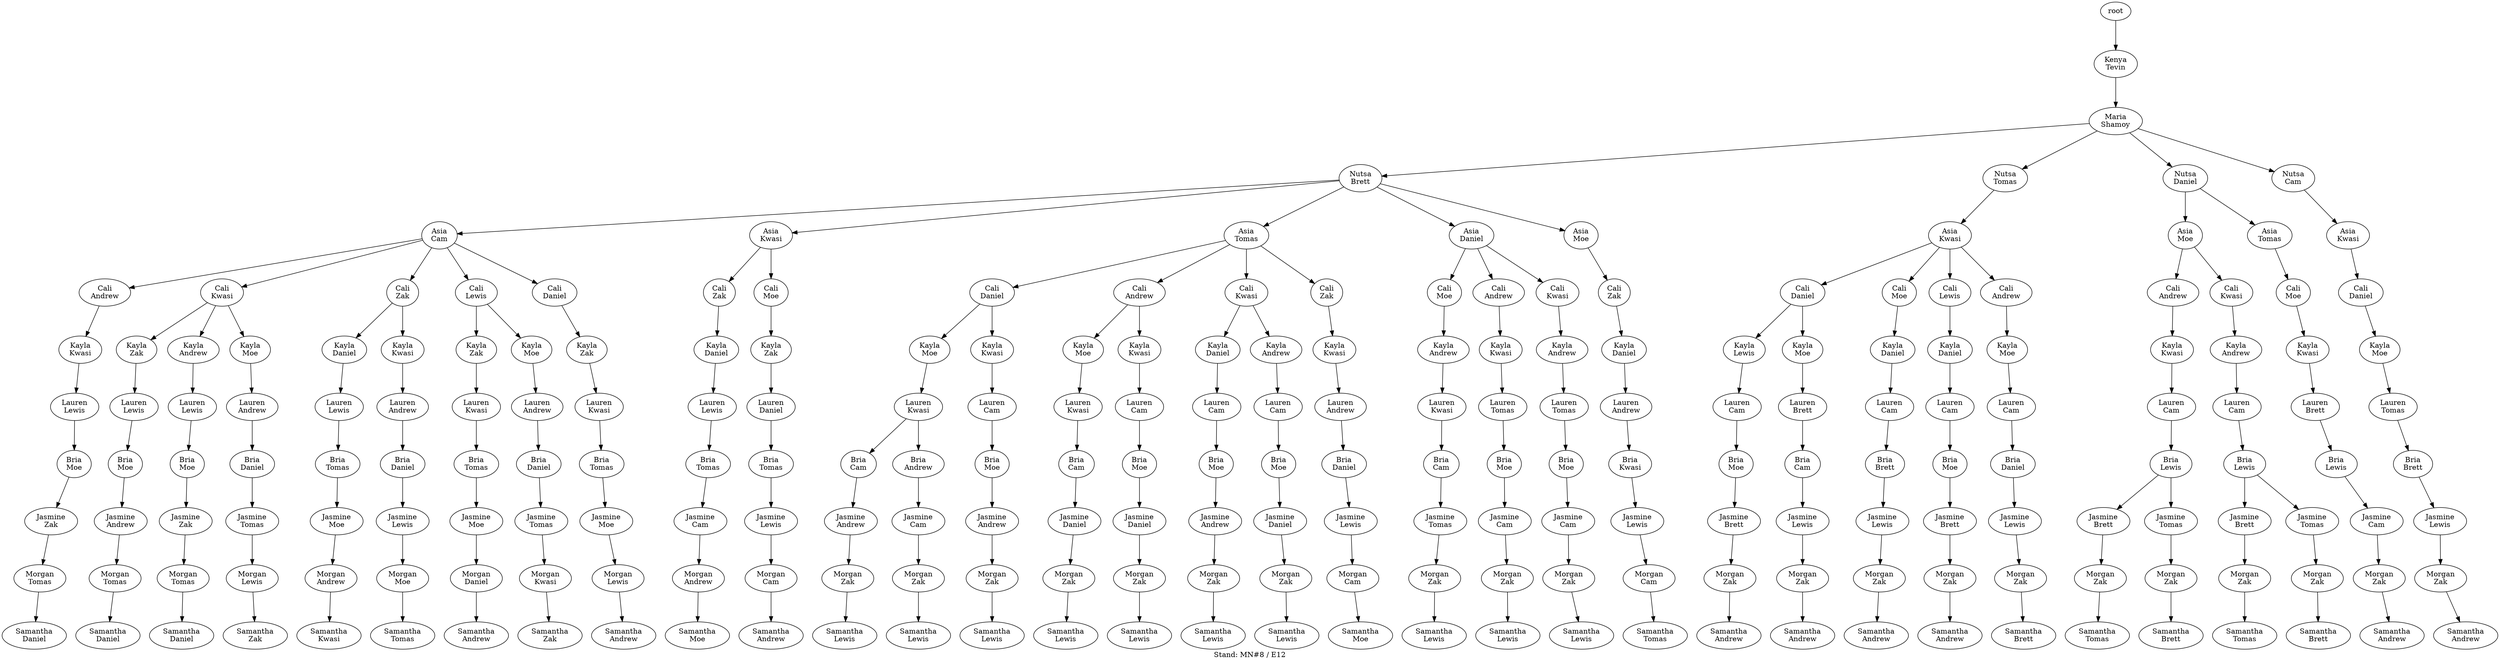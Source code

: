 digraph D { labelloc="b"; label="Stand: MN#8 / E12"; ranksep=0.8;
"root/8"[label="Kenya\nTevin"]
"root" -> "root/8";
"root/8/7"[label="Maria\nShamoy"]
"root/8" -> "root/8/7";
"root/8/7/1"[label="Nutsa\nBrett"]
"root/8/7" -> "root/8/7/1";
"root/8/7/1/2"[label="Asia\nCam"]
"root/8/7/1" -> "root/8/7/1/2";
"root/8/7/1/2/0"[label="Cali\nAndrew"]
"root/8/7/1/2" -> "root/8/7/1/2/0";
"root/8/7/1/2/0/4"[label="Kayla\nKwasi"]
"root/8/7/1/2/0" -> "root/8/7/1/2/0/4";
"root/8/7/1/2/0/4/5"[label="Lauren\nLewis"]
"root/8/7/1/2/0/4" -> "root/8/7/1/2/0/4/5";
"root/8/7/1/2/0/4/5/6"[label="Bria\nMoe"]
"root/8/7/1/2/0/4/5" -> "root/8/7/1/2/0/4/5/6";
"root/8/7/1/2/0/4/5/6/10"[label="Jasmine\nZak"]
"root/8/7/1/2/0/4/5/6" -> "root/8/7/1/2/0/4/5/6/10";
"root/8/7/1/2/0/4/5/6/10/9"[label="Morgan\nTomas"]
"root/8/7/1/2/0/4/5/6/10" -> "root/8/7/1/2/0/4/5/6/10/9";
"root/8/7/1/2/0/4/5/6/10/9/3"[label="Samantha\nDaniel"]
"root/8/7/1/2/0/4/5/6/10/9" -> "root/8/7/1/2/0/4/5/6/10/9/3";
"root/8/7/1/2/4"[label="Cali\nKwasi"]
"root/8/7/1/2" -> "root/8/7/1/2/4";
"root/8/7/1/2/4/10"[label="Kayla\nZak"]
"root/8/7/1/2/4" -> "root/8/7/1/2/4/10";
"root/8/7/1/2/4/10/5"[label="Lauren\nLewis"]
"root/8/7/1/2/4/10" -> "root/8/7/1/2/4/10/5";
"root/8/7/1/2/4/10/5/6"[label="Bria\nMoe"]
"root/8/7/1/2/4/10/5" -> "root/8/7/1/2/4/10/5/6";
"root/8/7/1/2/4/10/5/6/0"[label="Jasmine\nAndrew"]
"root/8/7/1/2/4/10/5/6" -> "root/8/7/1/2/4/10/5/6/0";
"root/8/7/1/2/4/10/5/6/0/9"[label="Morgan\nTomas"]
"root/8/7/1/2/4/10/5/6/0" -> "root/8/7/1/2/4/10/5/6/0/9";
"root/8/7/1/2/4/10/5/6/0/9/3"[label="Samantha\nDaniel"]
"root/8/7/1/2/4/10/5/6/0/9" -> "root/8/7/1/2/4/10/5/6/0/9/3";
"root/8/7/1/2/4/0"[label="Kayla\nAndrew"]
"root/8/7/1/2/4" -> "root/8/7/1/2/4/0";
"root/8/7/1/2/4/0/5"[label="Lauren\nLewis"]
"root/8/7/1/2/4/0" -> "root/8/7/1/2/4/0/5";
"root/8/7/1/2/4/0/5/6"[label="Bria\nMoe"]
"root/8/7/1/2/4/0/5" -> "root/8/7/1/2/4/0/5/6";
"root/8/7/1/2/4/0/5/6/10"[label="Jasmine\nZak"]
"root/8/7/1/2/4/0/5/6" -> "root/8/7/1/2/4/0/5/6/10";
"root/8/7/1/2/4/0/5/6/10/9"[label="Morgan\nTomas"]
"root/8/7/1/2/4/0/5/6/10" -> "root/8/7/1/2/4/0/5/6/10/9";
"root/8/7/1/2/4/0/5/6/10/9/3"[label="Samantha\nDaniel"]
"root/8/7/1/2/4/0/5/6/10/9" -> "root/8/7/1/2/4/0/5/6/10/9/3";
"root/8/7/1/2/10"[label="Cali\nZak"]
"root/8/7/1/2" -> "root/8/7/1/2/10";
"root/8/7/1/2/10/3"[label="Kayla\nDaniel"]
"root/8/7/1/2/10" -> "root/8/7/1/2/10/3";
"root/8/7/1/2/10/3/5"[label="Lauren\nLewis"]
"root/8/7/1/2/10/3" -> "root/8/7/1/2/10/3/5";
"root/8/7/1/2/10/3/5/9"[label="Bria\nTomas"]
"root/8/7/1/2/10/3/5" -> "root/8/7/1/2/10/3/5/9";
"root/8/7/1/2/10/3/5/9/6"[label="Jasmine\nMoe"]
"root/8/7/1/2/10/3/5/9" -> "root/8/7/1/2/10/3/5/9/6";
"root/8/7/1/2/10/3/5/9/6/0"[label="Morgan\nAndrew"]
"root/8/7/1/2/10/3/5/9/6" -> "root/8/7/1/2/10/3/5/9/6/0";
"root/8/7/1/2/10/3/5/9/6/0/4"[label="Samantha\nKwasi"]
"root/8/7/1/2/10/3/5/9/6/0" -> "root/8/7/1/2/10/3/5/9/6/0/4";
"root/8/7/1/4"[label="Asia\nKwasi"]
"root/8/7/1" -> "root/8/7/1/4";
"root/8/7/1/4/10"[label="Cali\nZak"]
"root/8/7/1/4" -> "root/8/7/1/4/10";
"root/8/7/1/4/10/3"[label="Kayla\nDaniel"]
"root/8/7/1/4/10" -> "root/8/7/1/4/10/3";
"root/8/7/1/4/10/3/5"[label="Lauren\nLewis"]
"root/8/7/1/4/10/3" -> "root/8/7/1/4/10/3/5";
"root/8/7/1/4/10/3/5/9"[label="Bria\nTomas"]
"root/8/7/1/4/10/3/5" -> "root/8/7/1/4/10/3/5/9";
"root/8/7/1/4/10/3/5/9/2"[label="Jasmine\nCam"]
"root/8/7/1/4/10/3/5/9" -> "root/8/7/1/4/10/3/5/9/2";
"root/8/7/1/4/10/3/5/9/2/0"[label="Morgan\nAndrew"]
"root/8/7/1/4/10/3/5/9/2" -> "root/8/7/1/4/10/3/5/9/2/0";
"root/8/7/1/4/10/3/5/9/2/0/6"[label="Samantha\nMoe"]
"root/8/7/1/4/10/3/5/9/2/0" -> "root/8/7/1/4/10/3/5/9/2/0/6";
"root/8/7/1/2/5"[label="Cali\nLewis"]
"root/8/7/1/2" -> "root/8/7/1/2/5";
"root/8/7/1/2/5/10"[label="Kayla\nZak"]
"root/8/7/1/2/5" -> "root/8/7/1/2/5/10";
"root/8/7/1/2/5/10/4"[label="Lauren\nKwasi"]
"root/8/7/1/2/5/10" -> "root/8/7/1/2/5/10/4";
"root/8/7/1/2/5/10/4/9"[label="Bria\nTomas"]
"root/8/7/1/2/5/10/4" -> "root/8/7/1/2/5/10/4/9";
"root/8/7/1/2/5/10/4/9/6"[label="Jasmine\nMoe"]
"root/8/7/1/2/5/10/4/9" -> "root/8/7/1/2/5/10/4/9/6";
"root/8/7/1/2/5/10/4/9/6/3"[label="Morgan\nDaniel"]
"root/8/7/1/2/5/10/4/9/6" -> "root/8/7/1/2/5/10/4/9/6/3";
"root/8/7/1/2/5/10/4/9/6/3/0"[label="Samantha\nAndrew"]
"root/8/7/1/2/5/10/4/9/6/3" -> "root/8/7/1/2/5/10/4/9/6/3/0";
"root/8/7/1/2/3"[label="Cali\nDaniel"]
"root/8/7/1/2" -> "root/8/7/1/2/3";
"root/8/7/1/2/3/10"[label="Kayla\nZak"]
"root/8/7/1/2/3" -> "root/8/7/1/2/3/10";
"root/8/7/1/2/3/10/4"[label="Lauren\nKwasi"]
"root/8/7/1/2/3/10" -> "root/8/7/1/2/3/10/4";
"root/8/7/1/2/3/10/4/9"[label="Bria\nTomas"]
"root/8/7/1/2/3/10/4" -> "root/8/7/1/2/3/10/4/9";
"root/8/7/1/2/3/10/4/9/6"[label="Jasmine\nMoe"]
"root/8/7/1/2/3/10/4/9" -> "root/8/7/1/2/3/10/4/9/6";
"root/8/7/1/2/3/10/4/9/6/5"[label="Morgan\nLewis"]
"root/8/7/1/2/3/10/4/9/6" -> "root/8/7/1/2/3/10/4/9/6/5";
"root/8/7/1/2/3/10/4/9/6/5/0"[label="Samantha\nAndrew"]
"root/8/7/1/2/3/10/4/9/6/5" -> "root/8/7/1/2/3/10/4/9/6/5/0";
"root/8/7/1/9"[label="Asia\nTomas"]
"root/8/7/1" -> "root/8/7/1/9";
"root/8/7/1/9/3"[label="Cali\nDaniel"]
"root/8/7/1/9" -> "root/8/7/1/9/3";
"root/8/7/1/9/3/6"[label="Kayla\nMoe"]
"root/8/7/1/9/3" -> "root/8/7/1/9/3/6";
"root/8/7/1/9/3/6/4"[label="Lauren\nKwasi"]
"root/8/7/1/9/3/6" -> "root/8/7/1/9/3/6/4";
"root/8/7/1/9/3/6/4/2"[label="Bria\nCam"]
"root/8/7/1/9/3/6/4" -> "root/8/7/1/9/3/6/4/2";
"root/8/7/1/9/3/6/4/2/0"[label="Jasmine\nAndrew"]
"root/8/7/1/9/3/6/4/2" -> "root/8/7/1/9/3/6/4/2/0";
"root/8/7/1/9/3/6/4/2/0/10"[label="Morgan\nZak"]
"root/8/7/1/9/3/6/4/2/0" -> "root/8/7/1/9/3/6/4/2/0/10";
"root/8/7/1/9/3/6/4/2/0/10/5"[label="Samantha\nLewis"]
"root/8/7/1/9/3/6/4/2/0/10" -> "root/8/7/1/9/3/6/4/2/0/10/5";
"root/8/7/1/9/0"[label="Cali\nAndrew"]
"root/8/7/1/9" -> "root/8/7/1/9/0";
"root/8/7/1/9/0/6"[label="Kayla\nMoe"]
"root/8/7/1/9/0" -> "root/8/7/1/9/0/6";
"root/8/7/1/9/0/6/4"[label="Lauren\nKwasi"]
"root/8/7/1/9/0/6" -> "root/8/7/1/9/0/6/4";
"root/8/7/1/9/0/6/4/2"[label="Bria\nCam"]
"root/8/7/1/9/0/6/4" -> "root/8/7/1/9/0/6/4/2";
"root/8/7/1/9/0/6/4/2/3"[label="Jasmine\nDaniel"]
"root/8/7/1/9/0/6/4/2" -> "root/8/7/1/9/0/6/4/2/3";
"root/8/7/1/9/0/6/4/2/3/10"[label="Morgan\nZak"]
"root/8/7/1/9/0/6/4/2/3" -> "root/8/7/1/9/0/6/4/2/3/10";
"root/8/7/1/9/0/6/4/2/3/10/5"[label="Samantha\nLewis"]
"root/8/7/1/9/0/6/4/2/3/10" -> "root/8/7/1/9/0/6/4/2/3/10/5";
"root/8/7/1/9/3/6/4/0"[label="Bria\nAndrew"]
"root/8/7/1/9/3/6/4" -> "root/8/7/1/9/3/6/4/0";
"root/8/7/1/9/3/6/4/0/2"[label="Jasmine\nCam"]
"root/8/7/1/9/3/6/4/0" -> "root/8/7/1/9/3/6/4/0/2";
"root/8/7/1/9/3/6/4/0/2/10"[label="Morgan\nZak"]
"root/8/7/1/9/3/6/4/0/2" -> "root/8/7/1/9/3/6/4/0/2/10";
"root/8/7/1/9/3/6/4/0/2/10/5"[label="Samantha\nLewis"]
"root/8/7/1/9/3/6/4/0/2/10" -> "root/8/7/1/9/3/6/4/0/2/10/5";
"root/8/7/1/3"[label="Asia\nDaniel"]
"root/8/7/1" -> "root/8/7/1/3";
"root/8/7/1/3/6"[label="Cali\nMoe"]
"root/8/7/1/3" -> "root/8/7/1/3/6";
"root/8/7/1/3/6/0"[label="Kayla\nAndrew"]
"root/8/7/1/3/6" -> "root/8/7/1/3/6/0";
"root/8/7/1/3/6/0/4"[label="Lauren\nKwasi"]
"root/8/7/1/3/6/0" -> "root/8/7/1/3/6/0/4";
"root/8/7/1/3/6/0/4/2"[label="Bria\nCam"]
"root/8/7/1/3/6/0/4" -> "root/8/7/1/3/6/0/4/2";
"root/8/7/1/3/6/0/4/2/9"[label="Jasmine\nTomas"]
"root/8/7/1/3/6/0/4/2" -> "root/8/7/1/3/6/0/4/2/9";
"root/8/7/1/3/6/0/4/2/9/10"[label="Morgan\nZak"]
"root/8/7/1/3/6/0/4/2/9" -> "root/8/7/1/3/6/0/4/2/9/10";
"root/8/7/1/3/6/0/4/2/9/10/5"[label="Samantha\nLewis"]
"root/8/7/1/3/6/0/4/2/9/10" -> "root/8/7/1/3/6/0/4/2/9/10/5";
"root/8/7/1/4/6"[label="Cali\nMoe"]
"root/8/7/1/4" -> "root/8/7/1/4/6";
"root/8/7/1/4/6/10"[label="Kayla\nZak"]
"root/8/7/1/4/6" -> "root/8/7/1/4/6/10";
"root/8/7/1/4/6/10/3"[label="Lauren\nDaniel"]
"root/8/7/1/4/6/10" -> "root/8/7/1/4/6/10/3";
"root/8/7/1/4/6/10/3/9"[label="Bria\nTomas"]
"root/8/7/1/4/6/10/3" -> "root/8/7/1/4/6/10/3/9";
"root/8/7/1/4/6/10/3/9/5"[label="Jasmine\nLewis"]
"root/8/7/1/4/6/10/3/9" -> "root/8/7/1/4/6/10/3/9/5";
"root/8/7/1/4/6/10/3/9/5/2"[label="Morgan\nCam"]
"root/8/7/1/4/6/10/3/9/5" -> "root/8/7/1/4/6/10/3/9/5/2";
"root/8/7/1/4/6/10/3/9/5/2/0"[label="Samantha\nAndrew"]
"root/8/7/1/4/6/10/3/9/5/2" -> "root/8/7/1/4/6/10/3/9/5/2/0";
"root/8/7/1/9/3/4"[label="Kayla\nKwasi"]
"root/8/7/1/9/3" -> "root/8/7/1/9/3/4";
"root/8/7/1/9/3/4/2"[label="Lauren\nCam"]
"root/8/7/1/9/3/4" -> "root/8/7/1/9/3/4/2";
"root/8/7/1/9/3/4/2/6"[label="Bria\nMoe"]
"root/8/7/1/9/3/4/2" -> "root/8/7/1/9/3/4/2/6";
"root/8/7/1/9/3/4/2/6/0"[label="Jasmine\nAndrew"]
"root/8/7/1/9/3/4/2/6" -> "root/8/7/1/9/3/4/2/6/0";
"root/8/7/1/9/3/4/2/6/0/10"[label="Morgan\nZak"]
"root/8/7/1/9/3/4/2/6/0" -> "root/8/7/1/9/3/4/2/6/0/10";
"root/8/7/1/9/3/4/2/6/0/10/5"[label="Samantha\nLewis"]
"root/8/7/1/9/3/4/2/6/0/10" -> "root/8/7/1/9/3/4/2/6/0/10/5";
"root/8/7/1/9/0/4"[label="Kayla\nKwasi"]
"root/8/7/1/9/0" -> "root/8/7/1/9/0/4";
"root/8/7/1/9/0/4/2"[label="Lauren\nCam"]
"root/8/7/1/9/0/4" -> "root/8/7/1/9/0/4/2";
"root/8/7/1/9/0/4/2/6"[label="Bria\nMoe"]
"root/8/7/1/9/0/4/2" -> "root/8/7/1/9/0/4/2/6";
"root/8/7/1/9/0/4/2/6/3"[label="Jasmine\nDaniel"]
"root/8/7/1/9/0/4/2/6" -> "root/8/7/1/9/0/4/2/6/3";
"root/8/7/1/9/0/4/2/6/3/10"[label="Morgan\nZak"]
"root/8/7/1/9/0/4/2/6/3" -> "root/8/7/1/9/0/4/2/6/3/10";
"root/8/7/1/9/0/4/2/6/3/10/5"[label="Samantha\nLewis"]
"root/8/7/1/9/0/4/2/6/3/10" -> "root/8/7/1/9/0/4/2/6/3/10/5";
"root/8/7/1/9/4"[label="Cali\nKwasi"]
"root/8/7/1/9" -> "root/8/7/1/9/4";
"root/8/7/1/9/4/3"[label="Kayla\nDaniel"]
"root/8/7/1/9/4" -> "root/8/7/1/9/4/3";
"root/8/7/1/9/4/3/2"[label="Lauren\nCam"]
"root/8/7/1/9/4/3" -> "root/8/7/1/9/4/3/2";
"root/8/7/1/9/4/3/2/6"[label="Bria\nMoe"]
"root/8/7/1/9/4/3/2" -> "root/8/7/1/9/4/3/2/6";
"root/8/7/1/9/4/3/2/6/0"[label="Jasmine\nAndrew"]
"root/8/7/1/9/4/3/2/6" -> "root/8/7/1/9/4/3/2/6/0";
"root/8/7/1/9/4/3/2/6/0/10"[label="Morgan\nZak"]
"root/8/7/1/9/4/3/2/6/0" -> "root/8/7/1/9/4/3/2/6/0/10";
"root/8/7/1/9/4/3/2/6/0/10/5"[label="Samantha\nLewis"]
"root/8/7/1/9/4/3/2/6/0/10" -> "root/8/7/1/9/4/3/2/6/0/10/5";
"root/8/7/1/9/4/0"[label="Kayla\nAndrew"]
"root/8/7/1/9/4" -> "root/8/7/1/9/4/0";
"root/8/7/1/9/4/0/2"[label="Lauren\nCam"]
"root/8/7/1/9/4/0" -> "root/8/7/1/9/4/0/2";
"root/8/7/1/9/4/0/2/6"[label="Bria\nMoe"]
"root/8/7/1/9/4/0/2" -> "root/8/7/1/9/4/0/2/6";
"root/8/7/1/9/4/0/2/6/3"[label="Jasmine\nDaniel"]
"root/8/7/1/9/4/0/2/6" -> "root/8/7/1/9/4/0/2/6/3";
"root/8/7/1/9/4/0/2/6/3/10"[label="Morgan\nZak"]
"root/8/7/1/9/4/0/2/6/3" -> "root/8/7/1/9/4/0/2/6/3/10";
"root/8/7/1/9/4/0/2/6/3/10/5"[label="Samantha\nLewis"]
"root/8/7/1/9/4/0/2/6/3/10" -> "root/8/7/1/9/4/0/2/6/3/10/5";
"root/8/7/9"[label="Nutsa\nTomas"]
"root/8/7" -> "root/8/7/9";
"root/8/7/9/4"[label="Asia\nKwasi"]
"root/8/7/9" -> "root/8/7/9/4";
"root/8/7/9/4/3"[label="Cali\nDaniel"]
"root/8/7/9/4" -> "root/8/7/9/4/3";
"root/8/7/9/4/3/5"[label="Kayla\nLewis"]
"root/8/7/9/4/3" -> "root/8/7/9/4/3/5";
"root/8/7/9/4/3/5/2"[label="Lauren\nCam"]
"root/8/7/9/4/3/5" -> "root/8/7/9/4/3/5/2";
"root/8/7/9/4/3/5/2/6"[label="Bria\nMoe"]
"root/8/7/9/4/3/5/2" -> "root/8/7/9/4/3/5/2/6";
"root/8/7/9/4/3/5/2/6/1"[label="Jasmine\nBrett"]
"root/8/7/9/4/3/5/2/6" -> "root/8/7/9/4/3/5/2/6/1";
"root/8/7/9/4/3/5/2/6/1/10"[label="Morgan\nZak"]
"root/8/7/9/4/3/5/2/6/1" -> "root/8/7/9/4/3/5/2/6/1/10";
"root/8/7/9/4/3/5/2/6/1/10/0"[label="Samantha\nAndrew"]
"root/8/7/9/4/3/5/2/6/1/10" -> "root/8/7/9/4/3/5/2/6/1/10/0";
"root/8/7/9/4/6"[label="Cali\nMoe"]
"root/8/7/9/4" -> "root/8/7/9/4/6";
"root/8/7/9/4/6/3"[label="Kayla\nDaniel"]
"root/8/7/9/4/6" -> "root/8/7/9/4/6/3";
"root/8/7/9/4/6/3/2"[label="Lauren\nCam"]
"root/8/7/9/4/6/3" -> "root/8/7/9/4/6/3/2";
"root/8/7/9/4/6/3/2/1"[label="Bria\nBrett"]
"root/8/7/9/4/6/3/2" -> "root/8/7/9/4/6/3/2/1";
"root/8/7/9/4/6/3/2/1/5"[label="Jasmine\nLewis"]
"root/8/7/9/4/6/3/2/1" -> "root/8/7/9/4/6/3/2/1/5";
"root/8/7/9/4/6/3/2/1/5/10"[label="Morgan\nZak"]
"root/8/7/9/4/6/3/2/1/5" -> "root/8/7/9/4/6/3/2/1/5/10";
"root/8/7/9/4/6/3/2/1/5/10/0"[label="Samantha\nAndrew"]
"root/8/7/9/4/6/3/2/1/5/10" -> "root/8/7/9/4/6/3/2/1/5/10/0";
"root/8/7/9/4/5"[label="Cali\nLewis"]
"root/8/7/9/4" -> "root/8/7/9/4/5";
"root/8/7/9/4/5/3"[label="Kayla\nDaniel"]
"root/8/7/9/4/5" -> "root/8/7/9/4/5/3";
"root/8/7/9/4/5/3/2"[label="Lauren\nCam"]
"root/8/7/9/4/5/3" -> "root/8/7/9/4/5/3/2";
"root/8/7/9/4/5/3/2/6"[label="Bria\nMoe"]
"root/8/7/9/4/5/3/2" -> "root/8/7/9/4/5/3/2/6";
"root/8/7/9/4/5/3/2/6/1"[label="Jasmine\nBrett"]
"root/8/7/9/4/5/3/2/6" -> "root/8/7/9/4/5/3/2/6/1";
"root/8/7/9/4/5/3/2/6/1/10"[label="Morgan\nZak"]
"root/8/7/9/4/5/3/2/6/1" -> "root/8/7/9/4/5/3/2/6/1/10";
"root/8/7/9/4/5/3/2/6/1/10/0"[label="Samantha\nAndrew"]
"root/8/7/9/4/5/3/2/6/1/10" -> "root/8/7/9/4/5/3/2/6/1/10/0";
"root/8/7/3"[label="Nutsa\nDaniel"]
"root/8/7" -> "root/8/7/3";
"root/8/7/3/6"[label="Asia\nMoe"]
"root/8/7/3" -> "root/8/7/3/6";
"root/8/7/3/6/0"[label="Cali\nAndrew"]
"root/8/7/3/6" -> "root/8/7/3/6/0";
"root/8/7/3/6/0/4"[label="Kayla\nKwasi"]
"root/8/7/3/6/0" -> "root/8/7/3/6/0/4";
"root/8/7/3/6/0/4/2"[label="Lauren\nCam"]
"root/8/7/3/6/0/4" -> "root/8/7/3/6/0/4/2";
"root/8/7/3/6/0/4/2/5"[label="Bria\nLewis"]
"root/8/7/3/6/0/4/2" -> "root/8/7/3/6/0/4/2/5";
"root/8/7/3/6/0/4/2/5/1"[label="Jasmine\nBrett"]
"root/8/7/3/6/0/4/2/5" -> "root/8/7/3/6/0/4/2/5/1";
"root/8/7/3/6/0/4/2/5/1/10"[label="Morgan\nZak"]
"root/8/7/3/6/0/4/2/5/1" -> "root/8/7/3/6/0/4/2/5/1/10";
"root/8/7/3/6/0/4/2/5/1/10/9"[label="Samantha\nTomas"]
"root/8/7/3/6/0/4/2/5/1/10" -> "root/8/7/3/6/0/4/2/5/1/10/9";
"root/8/7/3/6/4"[label="Cali\nKwasi"]
"root/8/7/3/6" -> "root/8/7/3/6/4";
"root/8/7/3/6/4/0"[label="Kayla\nAndrew"]
"root/8/7/3/6/4" -> "root/8/7/3/6/4/0";
"root/8/7/3/6/4/0/2"[label="Lauren\nCam"]
"root/8/7/3/6/4/0" -> "root/8/7/3/6/4/0/2";
"root/8/7/3/6/4/0/2/5"[label="Bria\nLewis"]
"root/8/7/3/6/4/0/2" -> "root/8/7/3/6/4/0/2/5";
"root/8/7/3/6/4/0/2/5/1"[label="Jasmine\nBrett"]
"root/8/7/3/6/4/0/2/5" -> "root/8/7/3/6/4/0/2/5/1";
"root/8/7/3/6/4/0/2/5/1/10"[label="Morgan\nZak"]
"root/8/7/3/6/4/0/2/5/1" -> "root/8/7/3/6/4/0/2/5/1/10";
"root/8/7/3/6/4/0/2/5/1/10/9"[label="Samantha\nTomas"]
"root/8/7/3/6/4/0/2/5/1/10" -> "root/8/7/3/6/4/0/2/5/1/10/9";
"root/8/7/9/4/0"[label="Cali\nAndrew"]
"root/8/7/9/4" -> "root/8/7/9/4/0";
"root/8/7/9/4/0/6"[label="Kayla\nMoe"]
"root/8/7/9/4/0" -> "root/8/7/9/4/0/6";
"root/8/7/9/4/0/6/2"[label="Lauren\nCam"]
"root/8/7/9/4/0/6" -> "root/8/7/9/4/0/6/2";
"root/8/7/9/4/0/6/2/3"[label="Bria\nDaniel"]
"root/8/7/9/4/0/6/2" -> "root/8/7/9/4/0/6/2/3";
"root/8/7/9/4/0/6/2/3/5"[label="Jasmine\nLewis"]
"root/8/7/9/4/0/6/2/3" -> "root/8/7/9/4/0/6/2/3/5";
"root/8/7/9/4/0/6/2/3/5/10"[label="Morgan\nZak"]
"root/8/7/9/4/0/6/2/3/5" -> "root/8/7/9/4/0/6/2/3/5/10";
"root/8/7/9/4/0/6/2/3/5/10/1"[label="Samantha\nBrett"]
"root/8/7/9/4/0/6/2/3/5/10" -> "root/8/7/9/4/0/6/2/3/5/10/1";
"root/8/7/3/6/0/4/2/5/9"[label="Jasmine\nTomas"]
"root/8/7/3/6/0/4/2/5" -> "root/8/7/3/6/0/4/2/5/9";
"root/8/7/3/6/0/4/2/5/9/10"[label="Morgan\nZak"]
"root/8/7/3/6/0/4/2/5/9" -> "root/8/7/3/6/0/4/2/5/9/10";
"root/8/7/3/6/0/4/2/5/9/10/1"[label="Samantha\nBrett"]
"root/8/7/3/6/0/4/2/5/9/10" -> "root/8/7/3/6/0/4/2/5/9/10/1";
"root/8/7/3/6/4/0/2/5/9"[label="Jasmine\nTomas"]
"root/8/7/3/6/4/0/2/5" -> "root/8/7/3/6/4/0/2/5/9";
"root/8/7/3/6/4/0/2/5/9/10"[label="Morgan\nZak"]
"root/8/7/3/6/4/0/2/5/9" -> "root/8/7/3/6/4/0/2/5/9/10";
"root/8/7/3/6/4/0/2/5/9/10/1"[label="Samantha\nBrett"]
"root/8/7/3/6/4/0/2/5/9/10" -> "root/8/7/3/6/4/0/2/5/9/10/1";
"root/8/7/3/9"[label="Asia\nTomas"]
"root/8/7/3" -> "root/8/7/3/9";
"root/8/7/3/9/6"[label="Cali\nMoe"]
"root/8/7/3/9" -> "root/8/7/3/9/6";
"root/8/7/3/9/6/4"[label="Kayla\nKwasi"]
"root/8/7/3/9/6" -> "root/8/7/3/9/6/4";
"root/8/7/3/9/6/4/1"[label="Lauren\nBrett"]
"root/8/7/3/9/6/4" -> "root/8/7/3/9/6/4/1";
"root/8/7/3/9/6/4/1/5"[label="Bria\nLewis"]
"root/8/7/3/9/6/4/1" -> "root/8/7/3/9/6/4/1/5";
"root/8/7/3/9/6/4/1/5/2"[label="Jasmine\nCam"]
"root/8/7/3/9/6/4/1/5" -> "root/8/7/3/9/6/4/1/5/2";
"root/8/7/3/9/6/4/1/5/2/10"[label="Morgan\nZak"]
"root/8/7/3/9/6/4/1/5/2" -> "root/8/7/3/9/6/4/1/5/2/10";
"root/8/7/3/9/6/4/1/5/2/10/0"[label="Samantha\nAndrew"]
"root/8/7/3/9/6/4/1/5/2/10" -> "root/8/7/3/9/6/4/1/5/2/10/0";
"root/8/7/9/4/3/6"[label="Kayla\nMoe"]
"root/8/7/9/4/3" -> "root/8/7/9/4/3/6";
"root/8/7/9/4/3/6/1"[label="Lauren\nBrett"]
"root/8/7/9/4/3/6" -> "root/8/7/9/4/3/6/1";
"root/8/7/9/4/3/6/1/2"[label="Bria\nCam"]
"root/8/7/9/4/3/6/1" -> "root/8/7/9/4/3/6/1/2";
"root/8/7/9/4/3/6/1/2/5"[label="Jasmine\nLewis"]
"root/8/7/9/4/3/6/1/2" -> "root/8/7/9/4/3/6/1/2/5";
"root/8/7/9/4/3/6/1/2/5/10"[label="Morgan\nZak"]
"root/8/7/9/4/3/6/1/2/5" -> "root/8/7/9/4/3/6/1/2/5/10";
"root/8/7/9/4/3/6/1/2/5/10/0"[label="Samantha\nAndrew"]
"root/8/7/9/4/3/6/1/2/5/10" -> "root/8/7/9/4/3/6/1/2/5/10/0";
"root/8/7/1/3/0"[label="Cali\nAndrew"]
"root/8/7/1/3" -> "root/8/7/1/3/0";
"root/8/7/1/3/0/4"[label="Kayla\nKwasi"]
"root/8/7/1/3/0" -> "root/8/7/1/3/0/4";
"root/8/7/1/3/0/4/9"[label="Lauren\nTomas"]
"root/8/7/1/3/0/4" -> "root/8/7/1/3/0/4/9";
"root/8/7/1/3/0/4/9/6"[label="Bria\nMoe"]
"root/8/7/1/3/0/4/9" -> "root/8/7/1/3/0/4/9/6";
"root/8/7/1/3/0/4/9/6/2"[label="Jasmine\nCam"]
"root/8/7/1/3/0/4/9/6" -> "root/8/7/1/3/0/4/9/6/2";
"root/8/7/1/3/0/4/9/6/2/10"[label="Morgan\nZak"]
"root/8/7/1/3/0/4/9/6/2" -> "root/8/7/1/3/0/4/9/6/2/10";
"root/8/7/1/3/0/4/9/6/2/10/5"[label="Samantha\nLewis"]
"root/8/7/1/3/0/4/9/6/2/10" -> "root/8/7/1/3/0/4/9/6/2/10/5";
"root/8/7/1/3/4"[label="Cali\nKwasi"]
"root/8/7/1/3" -> "root/8/7/1/3/4";
"root/8/7/1/3/4/0"[label="Kayla\nAndrew"]
"root/8/7/1/3/4" -> "root/8/7/1/3/4/0";
"root/8/7/1/3/4/0/9"[label="Lauren\nTomas"]
"root/8/7/1/3/4/0" -> "root/8/7/1/3/4/0/9";
"root/8/7/1/3/4/0/9/6"[label="Bria\nMoe"]
"root/8/7/1/3/4/0/9" -> "root/8/7/1/3/4/0/9/6";
"root/8/7/1/3/4/0/9/6/2"[label="Jasmine\nCam"]
"root/8/7/1/3/4/0/9/6" -> "root/8/7/1/3/4/0/9/6/2";
"root/8/7/1/3/4/0/9/6/2/10"[label="Morgan\nZak"]
"root/8/7/1/3/4/0/9/6/2" -> "root/8/7/1/3/4/0/9/6/2/10";
"root/8/7/1/3/4/0/9/6/2/10/5"[label="Samantha\nLewis"]
"root/8/7/1/3/4/0/9/6/2/10" -> "root/8/7/1/3/4/0/9/6/2/10/5";
"root/8/7/2"[label="Nutsa\nCam"]
"root/8/7" -> "root/8/7/2";
"root/8/7/2/4"[label="Asia\nKwasi"]
"root/8/7/2" -> "root/8/7/2/4";
"root/8/7/2/4/3"[label="Cali\nDaniel"]
"root/8/7/2/4" -> "root/8/7/2/4/3";
"root/8/7/2/4/3/6"[label="Kayla\nMoe"]
"root/8/7/2/4/3" -> "root/8/7/2/4/3/6";
"root/8/7/2/4/3/6/9"[label="Lauren\nTomas"]
"root/8/7/2/4/3/6" -> "root/8/7/2/4/3/6/9";
"root/8/7/2/4/3/6/9/1"[label="Bria\nBrett"]
"root/8/7/2/4/3/6/9" -> "root/8/7/2/4/3/6/9/1";
"root/8/7/2/4/3/6/9/1/5"[label="Jasmine\nLewis"]
"root/8/7/2/4/3/6/9/1" -> "root/8/7/2/4/3/6/9/1/5";
"root/8/7/2/4/3/6/9/1/5/10"[label="Morgan\nZak"]
"root/8/7/2/4/3/6/9/1/5" -> "root/8/7/2/4/3/6/9/1/5/10";
"root/8/7/2/4/3/6/9/1/5/10/0"[label="Samantha\nAndrew"]
"root/8/7/2/4/3/6/9/1/5/10" -> "root/8/7/2/4/3/6/9/1/5/10/0";
"root/8/7/1/9/10"[label="Cali\nZak"]
"root/8/7/1/9" -> "root/8/7/1/9/10";
"root/8/7/1/9/10/4"[label="Kayla\nKwasi"]
"root/8/7/1/9/10" -> "root/8/7/1/9/10/4";
"root/8/7/1/9/10/4/0"[label="Lauren\nAndrew"]
"root/8/7/1/9/10/4" -> "root/8/7/1/9/10/4/0";
"root/8/7/1/9/10/4/0/3"[label="Bria\nDaniel"]
"root/8/7/1/9/10/4/0" -> "root/8/7/1/9/10/4/0/3";
"root/8/7/1/9/10/4/0/3/5"[label="Jasmine\nLewis"]
"root/8/7/1/9/10/4/0/3" -> "root/8/7/1/9/10/4/0/3/5";
"root/8/7/1/9/10/4/0/3/5/2"[label="Morgan\nCam"]
"root/8/7/1/9/10/4/0/3/5" -> "root/8/7/1/9/10/4/0/3/5/2";
"root/8/7/1/9/10/4/0/3/5/2/6"[label="Samantha\nMoe"]
"root/8/7/1/9/10/4/0/3/5/2" -> "root/8/7/1/9/10/4/0/3/5/2/6";
"root/8/7/1/2/5/6"[label="Kayla\nMoe"]
"root/8/7/1/2/5" -> "root/8/7/1/2/5/6";
"root/8/7/1/2/5/6/0"[label="Lauren\nAndrew"]
"root/8/7/1/2/5/6" -> "root/8/7/1/2/5/6/0";
"root/8/7/1/2/5/6/0/3"[label="Bria\nDaniel"]
"root/8/7/1/2/5/6/0" -> "root/8/7/1/2/5/6/0/3";
"root/8/7/1/2/5/6/0/3/9"[label="Jasmine\nTomas"]
"root/8/7/1/2/5/6/0/3" -> "root/8/7/1/2/5/6/0/3/9";
"root/8/7/1/2/5/6/0/3/9/4"[label="Morgan\nKwasi"]
"root/8/7/1/2/5/6/0/3/9" -> "root/8/7/1/2/5/6/0/3/9/4";
"root/8/7/1/2/5/6/0/3/9/4/10"[label="Samantha\nZak"]
"root/8/7/1/2/5/6/0/3/9/4" -> "root/8/7/1/2/5/6/0/3/9/4/10";
"root/8/7/1/2/4/6"[label="Kayla\nMoe"]
"root/8/7/1/2/4" -> "root/8/7/1/2/4/6";
"root/8/7/1/2/4/6/0"[label="Lauren\nAndrew"]
"root/8/7/1/2/4/6" -> "root/8/7/1/2/4/6/0";
"root/8/7/1/2/4/6/0/3"[label="Bria\nDaniel"]
"root/8/7/1/2/4/6/0" -> "root/8/7/1/2/4/6/0/3";
"root/8/7/1/2/4/6/0/3/9"[label="Jasmine\nTomas"]
"root/8/7/1/2/4/6/0/3" -> "root/8/7/1/2/4/6/0/3/9";
"root/8/7/1/2/4/6/0/3/9/5"[label="Morgan\nLewis"]
"root/8/7/1/2/4/6/0/3/9" -> "root/8/7/1/2/4/6/0/3/9/5";
"root/8/7/1/2/4/6/0/3/9/5/10"[label="Samantha\nZak"]
"root/8/7/1/2/4/6/0/3/9/5" -> "root/8/7/1/2/4/6/0/3/9/5/10";
"root/8/7/1/2/10/4"[label="Kayla\nKwasi"]
"root/8/7/1/2/10" -> "root/8/7/1/2/10/4";
"root/8/7/1/2/10/4/0"[label="Lauren\nAndrew"]
"root/8/7/1/2/10/4" -> "root/8/7/1/2/10/4/0";
"root/8/7/1/2/10/4/0/3"[label="Bria\nDaniel"]
"root/8/7/1/2/10/4/0" -> "root/8/7/1/2/10/4/0/3";
"root/8/7/1/2/10/4/0/3/5"[label="Jasmine\nLewis"]
"root/8/7/1/2/10/4/0/3" -> "root/8/7/1/2/10/4/0/3/5";
"root/8/7/1/2/10/4/0/3/5/6"[label="Morgan\nMoe"]
"root/8/7/1/2/10/4/0/3/5" -> "root/8/7/1/2/10/4/0/3/5/6";
"root/8/7/1/2/10/4/0/3/5/6/9"[label="Samantha\nTomas"]
"root/8/7/1/2/10/4/0/3/5/6" -> "root/8/7/1/2/10/4/0/3/5/6/9";
"root/8/7/1/6"[label="Asia\nMoe"]
"root/8/7/1" -> "root/8/7/1/6";
"root/8/7/1/6/10"[label="Cali\nZak"]
"root/8/7/1/6" -> "root/8/7/1/6/10";
"root/8/7/1/6/10/3"[label="Kayla\nDaniel"]
"root/8/7/1/6/10" -> "root/8/7/1/6/10/3";
"root/8/7/1/6/10/3/0"[label="Lauren\nAndrew"]
"root/8/7/1/6/10/3" -> "root/8/7/1/6/10/3/0";
"root/8/7/1/6/10/3/0/4"[label="Bria\nKwasi"]
"root/8/7/1/6/10/3/0" -> "root/8/7/1/6/10/3/0/4";
"root/8/7/1/6/10/3/0/4/5"[label="Jasmine\nLewis"]
"root/8/7/1/6/10/3/0/4" -> "root/8/7/1/6/10/3/0/4/5";
"root/8/7/1/6/10/3/0/4/5/2"[label="Morgan\nCam"]
"root/8/7/1/6/10/3/0/4/5" -> "root/8/7/1/6/10/3/0/4/5/2";
"root/8/7/1/6/10/3/0/4/5/2/9"[label="Samantha\nTomas"]
"root/8/7/1/6/10/3/0/4/5/2" -> "root/8/7/1/6/10/3/0/4/5/2/9";
}
